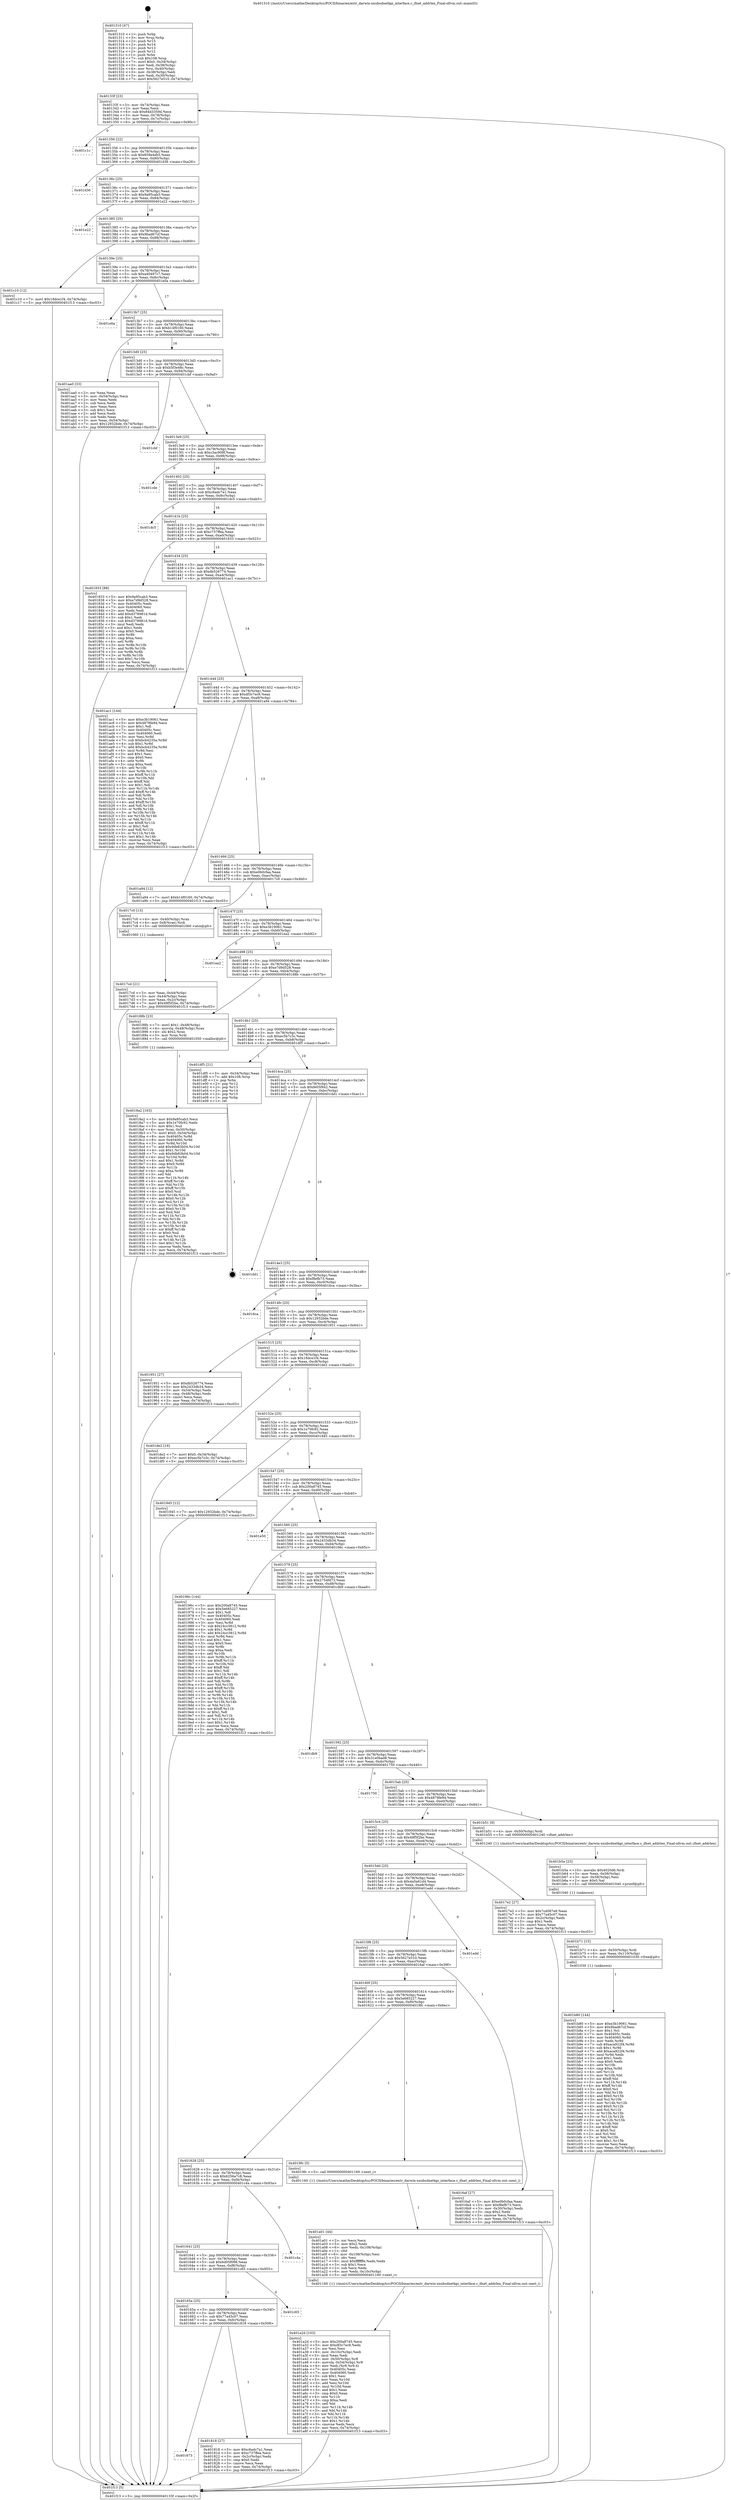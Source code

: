 digraph "0x401310" {
  label = "0x401310 (/mnt/c/Users/mathe/Desktop/tcc/POCII/binaries/extr_darwin-xnubsdnetkpi_interface.c_ifnet_addrlen_Final-ollvm.out::main(0))"
  labelloc = "t"
  node[shape=record]

  Entry [label="",width=0.3,height=0.3,shape=circle,fillcolor=black,style=filled]
  "0x40133f" [label="{
     0x40133f [23]\l
     | [instrs]\l
     &nbsp;&nbsp;0x40133f \<+3\>: mov -0x74(%rbp),%eax\l
     &nbsp;&nbsp;0x401342 \<+2\>: mov %eax,%ecx\l
     &nbsp;&nbsp;0x401344 \<+6\>: sub $0x84d3359d,%ecx\l
     &nbsp;&nbsp;0x40134a \<+3\>: mov %eax,-0x78(%rbp)\l
     &nbsp;&nbsp;0x40134d \<+3\>: mov %ecx,-0x7c(%rbp)\l
     &nbsp;&nbsp;0x401350 \<+6\>: je 0000000000401c1c \<main+0x90c\>\l
  }"]
  "0x401c1c" [label="{
     0x401c1c\l
  }", style=dashed]
  "0x401356" [label="{
     0x401356 [22]\l
     | [instrs]\l
     &nbsp;&nbsp;0x401356 \<+5\>: jmp 000000000040135b \<main+0x4b\>\l
     &nbsp;&nbsp;0x40135b \<+3\>: mov -0x78(%rbp),%eax\l
     &nbsp;&nbsp;0x40135e \<+5\>: sub $0x859e4eb5,%eax\l
     &nbsp;&nbsp;0x401363 \<+3\>: mov %eax,-0x80(%rbp)\l
     &nbsp;&nbsp;0x401366 \<+6\>: je 0000000000401d36 \<main+0xa26\>\l
  }"]
  Exit [label="",width=0.3,height=0.3,shape=circle,fillcolor=black,style=filled,peripheries=2]
  "0x401d36" [label="{
     0x401d36\l
  }", style=dashed]
  "0x40136c" [label="{
     0x40136c [25]\l
     | [instrs]\l
     &nbsp;&nbsp;0x40136c \<+5\>: jmp 0000000000401371 \<main+0x61\>\l
     &nbsp;&nbsp;0x401371 \<+3\>: mov -0x78(%rbp),%eax\l
     &nbsp;&nbsp;0x401374 \<+5\>: sub $0x9a95cab3,%eax\l
     &nbsp;&nbsp;0x401379 \<+6\>: mov %eax,-0x84(%rbp)\l
     &nbsp;&nbsp;0x40137f \<+6\>: je 0000000000401e22 \<main+0xb12\>\l
  }"]
  "0x401b80" [label="{
     0x401b80 [144]\l
     | [instrs]\l
     &nbsp;&nbsp;0x401b80 \<+5\>: mov $0xe3b19061,%eax\l
     &nbsp;&nbsp;0x401b85 \<+5\>: mov $0x9bad67cf,%esi\l
     &nbsp;&nbsp;0x401b8a \<+2\>: mov $0x1,%cl\l
     &nbsp;&nbsp;0x401b8c \<+7\>: mov 0x40405c,%edx\l
     &nbsp;&nbsp;0x401b93 \<+8\>: mov 0x404060,%r8d\l
     &nbsp;&nbsp;0x401b9b \<+3\>: mov %edx,%r9d\l
     &nbsp;&nbsp;0x401b9e \<+7\>: sub $0xaca922f4,%r9d\l
     &nbsp;&nbsp;0x401ba5 \<+4\>: sub $0x1,%r9d\l
     &nbsp;&nbsp;0x401ba9 \<+7\>: add $0xaca922f4,%r9d\l
     &nbsp;&nbsp;0x401bb0 \<+4\>: imul %r9d,%edx\l
     &nbsp;&nbsp;0x401bb4 \<+3\>: and $0x1,%edx\l
     &nbsp;&nbsp;0x401bb7 \<+3\>: cmp $0x0,%edx\l
     &nbsp;&nbsp;0x401bba \<+4\>: sete %r10b\l
     &nbsp;&nbsp;0x401bbe \<+4\>: cmp $0xa,%r8d\l
     &nbsp;&nbsp;0x401bc2 \<+4\>: setl %r11b\l
     &nbsp;&nbsp;0x401bc6 \<+3\>: mov %r10b,%bl\l
     &nbsp;&nbsp;0x401bc9 \<+3\>: xor $0xff,%bl\l
     &nbsp;&nbsp;0x401bcc \<+3\>: mov %r11b,%r14b\l
     &nbsp;&nbsp;0x401bcf \<+4\>: xor $0xff,%r14b\l
     &nbsp;&nbsp;0x401bd3 \<+3\>: xor $0x0,%cl\l
     &nbsp;&nbsp;0x401bd6 \<+3\>: mov %bl,%r15b\l
     &nbsp;&nbsp;0x401bd9 \<+4\>: and $0x0,%r15b\l
     &nbsp;&nbsp;0x401bdd \<+3\>: and %cl,%r10b\l
     &nbsp;&nbsp;0x401be0 \<+3\>: mov %r14b,%r12b\l
     &nbsp;&nbsp;0x401be3 \<+4\>: and $0x0,%r12b\l
     &nbsp;&nbsp;0x401be7 \<+3\>: and %cl,%r11b\l
     &nbsp;&nbsp;0x401bea \<+3\>: or %r10b,%r15b\l
     &nbsp;&nbsp;0x401bed \<+3\>: or %r11b,%r12b\l
     &nbsp;&nbsp;0x401bf0 \<+3\>: xor %r12b,%r15b\l
     &nbsp;&nbsp;0x401bf3 \<+3\>: or %r14b,%bl\l
     &nbsp;&nbsp;0x401bf6 \<+3\>: xor $0xff,%bl\l
     &nbsp;&nbsp;0x401bf9 \<+3\>: or $0x0,%cl\l
     &nbsp;&nbsp;0x401bfc \<+2\>: and %cl,%bl\l
     &nbsp;&nbsp;0x401bfe \<+3\>: or %bl,%r15b\l
     &nbsp;&nbsp;0x401c01 \<+4\>: test $0x1,%r15b\l
     &nbsp;&nbsp;0x401c05 \<+3\>: cmovne %esi,%eax\l
     &nbsp;&nbsp;0x401c08 \<+3\>: mov %eax,-0x74(%rbp)\l
     &nbsp;&nbsp;0x401c0b \<+5\>: jmp 0000000000401f13 \<main+0xc03\>\l
  }"]
  "0x401e22" [label="{
     0x401e22\l
  }", style=dashed]
  "0x401385" [label="{
     0x401385 [25]\l
     | [instrs]\l
     &nbsp;&nbsp;0x401385 \<+5\>: jmp 000000000040138a \<main+0x7a\>\l
     &nbsp;&nbsp;0x40138a \<+3\>: mov -0x78(%rbp),%eax\l
     &nbsp;&nbsp;0x40138d \<+5\>: sub $0x9bad67cf,%eax\l
     &nbsp;&nbsp;0x401392 \<+6\>: mov %eax,-0x88(%rbp)\l
     &nbsp;&nbsp;0x401398 \<+6\>: je 0000000000401c10 \<main+0x900\>\l
  }"]
  "0x401b71" [label="{
     0x401b71 [15]\l
     | [instrs]\l
     &nbsp;&nbsp;0x401b71 \<+4\>: mov -0x50(%rbp),%rdi\l
     &nbsp;&nbsp;0x401b75 \<+6\>: mov %eax,-0x110(%rbp)\l
     &nbsp;&nbsp;0x401b7b \<+5\>: call 0000000000401030 \<free@plt\>\l
     | [calls]\l
     &nbsp;&nbsp;0x401030 \{1\} (unknown)\l
  }"]
  "0x401c10" [label="{
     0x401c10 [12]\l
     | [instrs]\l
     &nbsp;&nbsp;0x401c10 \<+7\>: movl $0x18dce1f4,-0x74(%rbp)\l
     &nbsp;&nbsp;0x401c17 \<+5\>: jmp 0000000000401f13 \<main+0xc03\>\l
  }"]
  "0x40139e" [label="{
     0x40139e [25]\l
     | [instrs]\l
     &nbsp;&nbsp;0x40139e \<+5\>: jmp 00000000004013a3 \<main+0x93\>\l
     &nbsp;&nbsp;0x4013a3 \<+3\>: mov -0x78(%rbp),%eax\l
     &nbsp;&nbsp;0x4013a6 \<+5\>: sub $0xa40497c7,%eax\l
     &nbsp;&nbsp;0x4013ab \<+6\>: mov %eax,-0x8c(%rbp)\l
     &nbsp;&nbsp;0x4013b1 \<+6\>: je 0000000000401e0a \<main+0xafa\>\l
  }"]
  "0x401b5a" [label="{
     0x401b5a [23]\l
     | [instrs]\l
     &nbsp;&nbsp;0x401b5a \<+10\>: movabs $0x4020d6,%rdi\l
     &nbsp;&nbsp;0x401b64 \<+3\>: mov %eax,-0x58(%rbp)\l
     &nbsp;&nbsp;0x401b67 \<+3\>: mov -0x58(%rbp),%esi\l
     &nbsp;&nbsp;0x401b6a \<+2\>: mov $0x0,%al\l
     &nbsp;&nbsp;0x401b6c \<+5\>: call 0000000000401040 \<printf@plt\>\l
     | [calls]\l
     &nbsp;&nbsp;0x401040 \{1\} (unknown)\l
  }"]
  "0x401e0a" [label="{
     0x401e0a\l
  }", style=dashed]
  "0x4013b7" [label="{
     0x4013b7 [25]\l
     | [instrs]\l
     &nbsp;&nbsp;0x4013b7 \<+5\>: jmp 00000000004013bc \<main+0xac\>\l
     &nbsp;&nbsp;0x4013bc \<+3\>: mov -0x78(%rbp),%eax\l
     &nbsp;&nbsp;0x4013bf \<+5\>: sub $0xb14f0160,%eax\l
     &nbsp;&nbsp;0x4013c4 \<+6\>: mov %eax,-0x90(%rbp)\l
     &nbsp;&nbsp;0x4013ca \<+6\>: je 0000000000401aa0 \<main+0x790\>\l
  }"]
  "0x401a2d" [label="{
     0x401a2d [103]\l
     | [instrs]\l
     &nbsp;&nbsp;0x401a2d \<+5\>: mov $0x200a8745,%ecx\l
     &nbsp;&nbsp;0x401a32 \<+5\>: mov $0xdf3c7ec9,%edx\l
     &nbsp;&nbsp;0x401a37 \<+2\>: xor %esi,%esi\l
     &nbsp;&nbsp;0x401a39 \<+6\>: mov -0x10c(%rbp),%edi\l
     &nbsp;&nbsp;0x401a3f \<+3\>: imul %eax,%edi\l
     &nbsp;&nbsp;0x401a42 \<+4\>: mov -0x50(%rbp),%r8\l
     &nbsp;&nbsp;0x401a46 \<+4\>: movslq -0x54(%rbp),%r9\l
     &nbsp;&nbsp;0x401a4a \<+4\>: mov %edi,(%r8,%r9,4)\l
     &nbsp;&nbsp;0x401a4e \<+7\>: mov 0x40405c,%eax\l
     &nbsp;&nbsp;0x401a55 \<+7\>: mov 0x404060,%edi\l
     &nbsp;&nbsp;0x401a5c \<+3\>: sub $0x1,%esi\l
     &nbsp;&nbsp;0x401a5f \<+3\>: mov %eax,%r10d\l
     &nbsp;&nbsp;0x401a62 \<+3\>: add %esi,%r10d\l
     &nbsp;&nbsp;0x401a65 \<+4\>: imul %r10d,%eax\l
     &nbsp;&nbsp;0x401a69 \<+3\>: and $0x1,%eax\l
     &nbsp;&nbsp;0x401a6c \<+3\>: cmp $0x0,%eax\l
     &nbsp;&nbsp;0x401a6f \<+4\>: sete %r11b\l
     &nbsp;&nbsp;0x401a73 \<+3\>: cmp $0xa,%edi\l
     &nbsp;&nbsp;0x401a76 \<+3\>: setl %bl\l
     &nbsp;&nbsp;0x401a79 \<+3\>: mov %r11b,%r14b\l
     &nbsp;&nbsp;0x401a7c \<+3\>: and %bl,%r14b\l
     &nbsp;&nbsp;0x401a7f \<+3\>: xor %bl,%r11b\l
     &nbsp;&nbsp;0x401a82 \<+3\>: or %r11b,%r14b\l
     &nbsp;&nbsp;0x401a85 \<+4\>: test $0x1,%r14b\l
     &nbsp;&nbsp;0x401a89 \<+3\>: cmovne %edx,%ecx\l
     &nbsp;&nbsp;0x401a8c \<+3\>: mov %ecx,-0x74(%rbp)\l
     &nbsp;&nbsp;0x401a8f \<+5\>: jmp 0000000000401f13 \<main+0xc03\>\l
  }"]
  "0x401aa0" [label="{
     0x401aa0 [33]\l
     | [instrs]\l
     &nbsp;&nbsp;0x401aa0 \<+2\>: xor %eax,%eax\l
     &nbsp;&nbsp;0x401aa2 \<+3\>: mov -0x54(%rbp),%ecx\l
     &nbsp;&nbsp;0x401aa5 \<+2\>: mov %eax,%edx\l
     &nbsp;&nbsp;0x401aa7 \<+2\>: sub %ecx,%edx\l
     &nbsp;&nbsp;0x401aa9 \<+2\>: mov %eax,%ecx\l
     &nbsp;&nbsp;0x401aab \<+3\>: sub $0x1,%ecx\l
     &nbsp;&nbsp;0x401aae \<+2\>: add %ecx,%edx\l
     &nbsp;&nbsp;0x401ab0 \<+2\>: sub %edx,%eax\l
     &nbsp;&nbsp;0x401ab2 \<+3\>: mov %eax,-0x54(%rbp)\l
     &nbsp;&nbsp;0x401ab5 \<+7\>: movl $0x12932bde,-0x74(%rbp)\l
     &nbsp;&nbsp;0x401abc \<+5\>: jmp 0000000000401f13 \<main+0xc03\>\l
  }"]
  "0x4013d0" [label="{
     0x4013d0 [25]\l
     | [instrs]\l
     &nbsp;&nbsp;0x4013d0 \<+5\>: jmp 00000000004013d5 \<main+0xc5\>\l
     &nbsp;&nbsp;0x4013d5 \<+3\>: mov -0x78(%rbp),%eax\l
     &nbsp;&nbsp;0x4013d8 \<+5\>: sub $0xb5f3e48c,%eax\l
     &nbsp;&nbsp;0x4013dd \<+6\>: mov %eax,-0x94(%rbp)\l
     &nbsp;&nbsp;0x4013e3 \<+6\>: je 0000000000401cbf \<main+0x9af\>\l
  }"]
  "0x401a01" [label="{
     0x401a01 [44]\l
     | [instrs]\l
     &nbsp;&nbsp;0x401a01 \<+2\>: xor %ecx,%ecx\l
     &nbsp;&nbsp;0x401a03 \<+5\>: mov $0x2,%edx\l
     &nbsp;&nbsp;0x401a08 \<+6\>: mov %edx,-0x108(%rbp)\l
     &nbsp;&nbsp;0x401a0e \<+1\>: cltd\l
     &nbsp;&nbsp;0x401a0f \<+6\>: mov -0x108(%rbp),%esi\l
     &nbsp;&nbsp;0x401a15 \<+2\>: idiv %esi\l
     &nbsp;&nbsp;0x401a17 \<+6\>: imul $0xfffffffe,%edx,%edx\l
     &nbsp;&nbsp;0x401a1d \<+3\>: sub $0x1,%ecx\l
     &nbsp;&nbsp;0x401a20 \<+2\>: sub %ecx,%edx\l
     &nbsp;&nbsp;0x401a22 \<+6\>: mov %edx,-0x10c(%rbp)\l
     &nbsp;&nbsp;0x401a28 \<+5\>: call 0000000000401160 \<next_i\>\l
     | [calls]\l
     &nbsp;&nbsp;0x401160 \{1\} (/mnt/c/Users/mathe/Desktop/tcc/POCII/binaries/extr_darwin-xnubsdnetkpi_interface.c_ifnet_addrlen_Final-ollvm.out::next_i)\l
  }"]
  "0x401cbf" [label="{
     0x401cbf\l
  }", style=dashed]
  "0x4013e9" [label="{
     0x4013e9 [25]\l
     | [instrs]\l
     &nbsp;&nbsp;0x4013e9 \<+5\>: jmp 00000000004013ee \<main+0xde\>\l
     &nbsp;&nbsp;0x4013ee \<+3\>: mov -0x78(%rbp),%eax\l
     &nbsp;&nbsp;0x4013f1 \<+5\>: sub $0xc3ac908f,%eax\l
     &nbsp;&nbsp;0x4013f6 \<+6\>: mov %eax,-0x98(%rbp)\l
     &nbsp;&nbsp;0x4013fc \<+6\>: je 0000000000401cde \<main+0x9ce\>\l
  }"]
  "0x4018a2" [label="{
     0x4018a2 [163]\l
     | [instrs]\l
     &nbsp;&nbsp;0x4018a2 \<+5\>: mov $0x9a95cab3,%ecx\l
     &nbsp;&nbsp;0x4018a7 \<+5\>: mov $0x1e70fc92,%edx\l
     &nbsp;&nbsp;0x4018ac \<+3\>: mov $0x1,%sil\l
     &nbsp;&nbsp;0x4018af \<+4\>: mov %rax,-0x50(%rbp)\l
     &nbsp;&nbsp;0x4018b3 \<+7\>: movl $0x0,-0x54(%rbp)\l
     &nbsp;&nbsp;0x4018ba \<+8\>: mov 0x40405c,%r8d\l
     &nbsp;&nbsp;0x4018c2 \<+8\>: mov 0x404060,%r9d\l
     &nbsp;&nbsp;0x4018ca \<+3\>: mov %r8d,%r10d\l
     &nbsp;&nbsp;0x4018cd \<+7\>: add $0x9db83b04,%r10d\l
     &nbsp;&nbsp;0x4018d4 \<+4\>: sub $0x1,%r10d\l
     &nbsp;&nbsp;0x4018d8 \<+7\>: sub $0x9db83b04,%r10d\l
     &nbsp;&nbsp;0x4018df \<+4\>: imul %r10d,%r8d\l
     &nbsp;&nbsp;0x4018e3 \<+4\>: and $0x1,%r8d\l
     &nbsp;&nbsp;0x4018e7 \<+4\>: cmp $0x0,%r8d\l
     &nbsp;&nbsp;0x4018eb \<+4\>: sete %r11b\l
     &nbsp;&nbsp;0x4018ef \<+4\>: cmp $0xa,%r9d\l
     &nbsp;&nbsp;0x4018f3 \<+3\>: setl %bl\l
     &nbsp;&nbsp;0x4018f6 \<+3\>: mov %r11b,%r14b\l
     &nbsp;&nbsp;0x4018f9 \<+4\>: xor $0xff,%r14b\l
     &nbsp;&nbsp;0x4018fd \<+3\>: mov %bl,%r15b\l
     &nbsp;&nbsp;0x401900 \<+4\>: xor $0xff,%r15b\l
     &nbsp;&nbsp;0x401904 \<+4\>: xor $0x0,%sil\l
     &nbsp;&nbsp;0x401908 \<+3\>: mov %r14b,%r12b\l
     &nbsp;&nbsp;0x40190b \<+4\>: and $0x0,%r12b\l
     &nbsp;&nbsp;0x40190f \<+3\>: and %sil,%r11b\l
     &nbsp;&nbsp;0x401912 \<+3\>: mov %r15b,%r13b\l
     &nbsp;&nbsp;0x401915 \<+4\>: and $0x0,%r13b\l
     &nbsp;&nbsp;0x401919 \<+3\>: and %sil,%bl\l
     &nbsp;&nbsp;0x40191c \<+3\>: or %r11b,%r12b\l
     &nbsp;&nbsp;0x40191f \<+3\>: or %bl,%r13b\l
     &nbsp;&nbsp;0x401922 \<+3\>: xor %r13b,%r12b\l
     &nbsp;&nbsp;0x401925 \<+3\>: or %r15b,%r14b\l
     &nbsp;&nbsp;0x401928 \<+4\>: xor $0xff,%r14b\l
     &nbsp;&nbsp;0x40192c \<+4\>: or $0x0,%sil\l
     &nbsp;&nbsp;0x401930 \<+3\>: and %sil,%r14b\l
     &nbsp;&nbsp;0x401933 \<+3\>: or %r14b,%r12b\l
     &nbsp;&nbsp;0x401936 \<+4\>: test $0x1,%r12b\l
     &nbsp;&nbsp;0x40193a \<+3\>: cmovne %edx,%ecx\l
     &nbsp;&nbsp;0x40193d \<+3\>: mov %ecx,-0x74(%rbp)\l
     &nbsp;&nbsp;0x401940 \<+5\>: jmp 0000000000401f13 \<main+0xc03\>\l
  }"]
  "0x401cde" [label="{
     0x401cde\l
  }", style=dashed]
  "0x401402" [label="{
     0x401402 [25]\l
     | [instrs]\l
     &nbsp;&nbsp;0x401402 \<+5\>: jmp 0000000000401407 \<main+0xf7\>\l
     &nbsp;&nbsp;0x401407 \<+3\>: mov -0x78(%rbp),%eax\l
     &nbsp;&nbsp;0x40140a \<+5\>: sub $0xc6adc7a1,%eax\l
     &nbsp;&nbsp;0x40140f \<+6\>: mov %eax,-0x9c(%rbp)\l
     &nbsp;&nbsp;0x401415 \<+6\>: je 0000000000401dc5 \<main+0xab5\>\l
  }"]
  "0x401673" [label="{
     0x401673\l
  }", style=dashed]
  "0x401dc5" [label="{
     0x401dc5\l
  }", style=dashed]
  "0x40141b" [label="{
     0x40141b [25]\l
     | [instrs]\l
     &nbsp;&nbsp;0x40141b \<+5\>: jmp 0000000000401420 \<main+0x110\>\l
     &nbsp;&nbsp;0x401420 \<+3\>: mov -0x78(%rbp),%eax\l
     &nbsp;&nbsp;0x401423 \<+5\>: sub $0xc737ffea,%eax\l
     &nbsp;&nbsp;0x401428 \<+6\>: mov %eax,-0xa0(%rbp)\l
     &nbsp;&nbsp;0x40142e \<+6\>: je 0000000000401833 \<main+0x523\>\l
  }"]
  "0x401818" [label="{
     0x401818 [27]\l
     | [instrs]\l
     &nbsp;&nbsp;0x401818 \<+5\>: mov $0xc6adc7a1,%eax\l
     &nbsp;&nbsp;0x40181d \<+5\>: mov $0xc737ffea,%ecx\l
     &nbsp;&nbsp;0x401822 \<+3\>: mov -0x2c(%rbp),%edx\l
     &nbsp;&nbsp;0x401825 \<+3\>: cmp $0x0,%edx\l
     &nbsp;&nbsp;0x401828 \<+3\>: cmove %ecx,%eax\l
     &nbsp;&nbsp;0x40182b \<+3\>: mov %eax,-0x74(%rbp)\l
     &nbsp;&nbsp;0x40182e \<+5\>: jmp 0000000000401f13 \<main+0xc03\>\l
  }"]
  "0x401833" [label="{
     0x401833 [88]\l
     | [instrs]\l
     &nbsp;&nbsp;0x401833 \<+5\>: mov $0x9a95cab3,%eax\l
     &nbsp;&nbsp;0x401838 \<+5\>: mov $0xe7d9d528,%ecx\l
     &nbsp;&nbsp;0x40183d \<+7\>: mov 0x40405c,%edx\l
     &nbsp;&nbsp;0x401844 \<+7\>: mov 0x404060,%esi\l
     &nbsp;&nbsp;0x40184b \<+2\>: mov %edx,%edi\l
     &nbsp;&nbsp;0x40184d \<+6\>: add $0xd378981d,%edi\l
     &nbsp;&nbsp;0x401853 \<+3\>: sub $0x1,%edi\l
     &nbsp;&nbsp;0x401856 \<+6\>: sub $0xd378981d,%edi\l
     &nbsp;&nbsp;0x40185c \<+3\>: imul %edi,%edx\l
     &nbsp;&nbsp;0x40185f \<+3\>: and $0x1,%edx\l
     &nbsp;&nbsp;0x401862 \<+3\>: cmp $0x0,%edx\l
     &nbsp;&nbsp;0x401865 \<+4\>: sete %r8b\l
     &nbsp;&nbsp;0x401869 \<+3\>: cmp $0xa,%esi\l
     &nbsp;&nbsp;0x40186c \<+4\>: setl %r9b\l
     &nbsp;&nbsp;0x401870 \<+3\>: mov %r8b,%r10b\l
     &nbsp;&nbsp;0x401873 \<+3\>: and %r9b,%r10b\l
     &nbsp;&nbsp;0x401876 \<+3\>: xor %r9b,%r8b\l
     &nbsp;&nbsp;0x401879 \<+3\>: or %r8b,%r10b\l
     &nbsp;&nbsp;0x40187c \<+4\>: test $0x1,%r10b\l
     &nbsp;&nbsp;0x401880 \<+3\>: cmovne %ecx,%eax\l
     &nbsp;&nbsp;0x401883 \<+3\>: mov %eax,-0x74(%rbp)\l
     &nbsp;&nbsp;0x401886 \<+5\>: jmp 0000000000401f13 \<main+0xc03\>\l
  }"]
  "0x401434" [label="{
     0x401434 [25]\l
     | [instrs]\l
     &nbsp;&nbsp;0x401434 \<+5\>: jmp 0000000000401439 \<main+0x129\>\l
     &nbsp;&nbsp;0x401439 \<+3\>: mov -0x78(%rbp),%eax\l
     &nbsp;&nbsp;0x40143c \<+5\>: sub $0xdb526774,%eax\l
     &nbsp;&nbsp;0x401441 \<+6\>: mov %eax,-0xa4(%rbp)\l
     &nbsp;&nbsp;0x401447 \<+6\>: je 0000000000401ac1 \<main+0x7b1\>\l
  }"]
  "0x40165a" [label="{
     0x40165a [25]\l
     | [instrs]\l
     &nbsp;&nbsp;0x40165a \<+5\>: jmp 000000000040165f \<main+0x34f\>\l
     &nbsp;&nbsp;0x40165f \<+3\>: mov -0x78(%rbp),%eax\l
     &nbsp;&nbsp;0x401662 \<+5\>: sub $0x77a45c07,%eax\l
     &nbsp;&nbsp;0x401667 \<+6\>: mov %eax,-0xfc(%rbp)\l
     &nbsp;&nbsp;0x40166d \<+6\>: je 0000000000401818 \<main+0x508\>\l
  }"]
  "0x401ac1" [label="{
     0x401ac1 [144]\l
     | [instrs]\l
     &nbsp;&nbsp;0x401ac1 \<+5\>: mov $0xe3b19061,%eax\l
     &nbsp;&nbsp;0x401ac6 \<+5\>: mov $0x4878fe94,%ecx\l
     &nbsp;&nbsp;0x401acb \<+2\>: mov $0x1,%dl\l
     &nbsp;&nbsp;0x401acd \<+7\>: mov 0x40405c,%esi\l
     &nbsp;&nbsp;0x401ad4 \<+7\>: mov 0x404060,%edi\l
     &nbsp;&nbsp;0x401adb \<+3\>: mov %esi,%r8d\l
     &nbsp;&nbsp;0x401ade \<+7\>: sub $0xbcb4235a,%r8d\l
     &nbsp;&nbsp;0x401ae5 \<+4\>: sub $0x1,%r8d\l
     &nbsp;&nbsp;0x401ae9 \<+7\>: add $0xbcb4235a,%r8d\l
     &nbsp;&nbsp;0x401af0 \<+4\>: imul %r8d,%esi\l
     &nbsp;&nbsp;0x401af4 \<+3\>: and $0x1,%esi\l
     &nbsp;&nbsp;0x401af7 \<+3\>: cmp $0x0,%esi\l
     &nbsp;&nbsp;0x401afa \<+4\>: sete %r9b\l
     &nbsp;&nbsp;0x401afe \<+3\>: cmp $0xa,%edi\l
     &nbsp;&nbsp;0x401b01 \<+4\>: setl %r10b\l
     &nbsp;&nbsp;0x401b05 \<+3\>: mov %r9b,%r11b\l
     &nbsp;&nbsp;0x401b08 \<+4\>: xor $0xff,%r11b\l
     &nbsp;&nbsp;0x401b0c \<+3\>: mov %r10b,%bl\l
     &nbsp;&nbsp;0x401b0f \<+3\>: xor $0xff,%bl\l
     &nbsp;&nbsp;0x401b12 \<+3\>: xor $0x1,%dl\l
     &nbsp;&nbsp;0x401b15 \<+3\>: mov %r11b,%r14b\l
     &nbsp;&nbsp;0x401b18 \<+4\>: and $0xff,%r14b\l
     &nbsp;&nbsp;0x401b1c \<+3\>: and %dl,%r9b\l
     &nbsp;&nbsp;0x401b1f \<+3\>: mov %bl,%r15b\l
     &nbsp;&nbsp;0x401b22 \<+4\>: and $0xff,%r15b\l
     &nbsp;&nbsp;0x401b26 \<+3\>: and %dl,%r10b\l
     &nbsp;&nbsp;0x401b29 \<+3\>: or %r9b,%r14b\l
     &nbsp;&nbsp;0x401b2c \<+3\>: or %r10b,%r15b\l
     &nbsp;&nbsp;0x401b2f \<+3\>: xor %r15b,%r14b\l
     &nbsp;&nbsp;0x401b32 \<+3\>: or %bl,%r11b\l
     &nbsp;&nbsp;0x401b35 \<+4\>: xor $0xff,%r11b\l
     &nbsp;&nbsp;0x401b39 \<+3\>: or $0x1,%dl\l
     &nbsp;&nbsp;0x401b3c \<+3\>: and %dl,%r11b\l
     &nbsp;&nbsp;0x401b3f \<+3\>: or %r11b,%r14b\l
     &nbsp;&nbsp;0x401b42 \<+4\>: test $0x1,%r14b\l
     &nbsp;&nbsp;0x401b46 \<+3\>: cmovne %ecx,%eax\l
     &nbsp;&nbsp;0x401b49 \<+3\>: mov %eax,-0x74(%rbp)\l
     &nbsp;&nbsp;0x401b4c \<+5\>: jmp 0000000000401f13 \<main+0xc03\>\l
  }"]
  "0x40144d" [label="{
     0x40144d [25]\l
     | [instrs]\l
     &nbsp;&nbsp;0x40144d \<+5\>: jmp 0000000000401452 \<main+0x142\>\l
     &nbsp;&nbsp;0x401452 \<+3\>: mov -0x78(%rbp),%eax\l
     &nbsp;&nbsp;0x401455 \<+5\>: sub $0xdf3c7ec9,%eax\l
     &nbsp;&nbsp;0x40145a \<+6\>: mov %eax,-0xa8(%rbp)\l
     &nbsp;&nbsp;0x401460 \<+6\>: je 0000000000401a94 \<main+0x784\>\l
  }"]
  "0x401c65" [label="{
     0x401c65\l
  }", style=dashed]
  "0x401a94" [label="{
     0x401a94 [12]\l
     | [instrs]\l
     &nbsp;&nbsp;0x401a94 \<+7\>: movl $0xb14f0160,-0x74(%rbp)\l
     &nbsp;&nbsp;0x401a9b \<+5\>: jmp 0000000000401f13 \<main+0xc03\>\l
  }"]
  "0x401466" [label="{
     0x401466 [25]\l
     | [instrs]\l
     &nbsp;&nbsp;0x401466 \<+5\>: jmp 000000000040146b \<main+0x15b\>\l
     &nbsp;&nbsp;0x40146b \<+3\>: mov -0x78(%rbp),%eax\l
     &nbsp;&nbsp;0x40146e \<+5\>: sub $0xe0b0cfaa,%eax\l
     &nbsp;&nbsp;0x401473 \<+6\>: mov %eax,-0xac(%rbp)\l
     &nbsp;&nbsp;0x401479 \<+6\>: je 00000000004017c0 \<main+0x4b0\>\l
  }"]
  "0x401641" [label="{
     0x401641 [25]\l
     | [instrs]\l
     &nbsp;&nbsp;0x401641 \<+5\>: jmp 0000000000401646 \<main+0x336\>\l
     &nbsp;&nbsp;0x401646 \<+3\>: mov -0x78(%rbp),%eax\l
     &nbsp;&nbsp;0x401649 \<+5\>: sub $0x6d05f098,%eax\l
     &nbsp;&nbsp;0x40164e \<+6\>: mov %eax,-0xf8(%rbp)\l
     &nbsp;&nbsp;0x401654 \<+6\>: je 0000000000401c65 \<main+0x955\>\l
  }"]
  "0x4017c0" [label="{
     0x4017c0 [13]\l
     | [instrs]\l
     &nbsp;&nbsp;0x4017c0 \<+4\>: mov -0x40(%rbp),%rax\l
     &nbsp;&nbsp;0x4017c4 \<+4\>: mov 0x8(%rax),%rdi\l
     &nbsp;&nbsp;0x4017c8 \<+5\>: call 0000000000401060 \<atoi@plt\>\l
     | [calls]\l
     &nbsp;&nbsp;0x401060 \{1\} (unknown)\l
  }"]
  "0x40147f" [label="{
     0x40147f [25]\l
     | [instrs]\l
     &nbsp;&nbsp;0x40147f \<+5\>: jmp 0000000000401484 \<main+0x174\>\l
     &nbsp;&nbsp;0x401484 \<+3\>: mov -0x78(%rbp),%eax\l
     &nbsp;&nbsp;0x401487 \<+5\>: sub $0xe3b19061,%eax\l
     &nbsp;&nbsp;0x40148c \<+6\>: mov %eax,-0xb0(%rbp)\l
     &nbsp;&nbsp;0x401492 \<+6\>: je 0000000000401ea2 \<main+0xb92\>\l
  }"]
  "0x401c4a" [label="{
     0x401c4a\l
  }", style=dashed]
  "0x401ea2" [label="{
     0x401ea2\l
  }", style=dashed]
  "0x401498" [label="{
     0x401498 [25]\l
     | [instrs]\l
     &nbsp;&nbsp;0x401498 \<+5\>: jmp 000000000040149d \<main+0x18d\>\l
     &nbsp;&nbsp;0x40149d \<+3\>: mov -0x78(%rbp),%eax\l
     &nbsp;&nbsp;0x4014a0 \<+5\>: sub $0xe7d9d528,%eax\l
     &nbsp;&nbsp;0x4014a5 \<+6\>: mov %eax,-0xb4(%rbp)\l
     &nbsp;&nbsp;0x4014ab \<+6\>: je 000000000040188b \<main+0x57b\>\l
  }"]
  "0x401628" [label="{
     0x401628 [25]\l
     | [instrs]\l
     &nbsp;&nbsp;0x401628 \<+5\>: jmp 000000000040162d \<main+0x31d\>\l
     &nbsp;&nbsp;0x40162d \<+3\>: mov -0x78(%rbp),%eax\l
     &nbsp;&nbsp;0x401630 \<+5\>: sub $0x6256a7c8,%eax\l
     &nbsp;&nbsp;0x401635 \<+6\>: mov %eax,-0xf4(%rbp)\l
     &nbsp;&nbsp;0x40163b \<+6\>: je 0000000000401c4a \<main+0x93a\>\l
  }"]
  "0x40188b" [label="{
     0x40188b [23]\l
     | [instrs]\l
     &nbsp;&nbsp;0x40188b \<+7\>: movl $0x1,-0x48(%rbp)\l
     &nbsp;&nbsp;0x401892 \<+4\>: movslq -0x48(%rbp),%rax\l
     &nbsp;&nbsp;0x401896 \<+4\>: shl $0x2,%rax\l
     &nbsp;&nbsp;0x40189a \<+3\>: mov %rax,%rdi\l
     &nbsp;&nbsp;0x40189d \<+5\>: call 0000000000401050 \<malloc@plt\>\l
     | [calls]\l
     &nbsp;&nbsp;0x401050 \{1\} (unknown)\l
  }"]
  "0x4014b1" [label="{
     0x4014b1 [25]\l
     | [instrs]\l
     &nbsp;&nbsp;0x4014b1 \<+5\>: jmp 00000000004014b6 \<main+0x1a6\>\l
     &nbsp;&nbsp;0x4014b6 \<+3\>: mov -0x78(%rbp),%eax\l
     &nbsp;&nbsp;0x4014b9 \<+5\>: sub $0xec5b7c3c,%eax\l
     &nbsp;&nbsp;0x4014be \<+6\>: mov %eax,-0xb8(%rbp)\l
     &nbsp;&nbsp;0x4014c4 \<+6\>: je 0000000000401df5 \<main+0xae5\>\l
  }"]
  "0x4019fc" [label="{
     0x4019fc [5]\l
     | [instrs]\l
     &nbsp;&nbsp;0x4019fc \<+5\>: call 0000000000401160 \<next_i\>\l
     | [calls]\l
     &nbsp;&nbsp;0x401160 \{1\} (/mnt/c/Users/mathe/Desktop/tcc/POCII/binaries/extr_darwin-xnubsdnetkpi_interface.c_ifnet_addrlen_Final-ollvm.out::next_i)\l
  }"]
  "0x401df5" [label="{
     0x401df5 [21]\l
     | [instrs]\l
     &nbsp;&nbsp;0x401df5 \<+3\>: mov -0x34(%rbp),%eax\l
     &nbsp;&nbsp;0x401df8 \<+7\>: add $0x108,%rsp\l
     &nbsp;&nbsp;0x401dff \<+1\>: pop %rbx\l
     &nbsp;&nbsp;0x401e00 \<+2\>: pop %r12\l
     &nbsp;&nbsp;0x401e02 \<+2\>: pop %r13\l
     &nbsp;&nbsp;0x401e04 \<+2\>: pop %r14\l
     &nbsp;&nbsp;0x401e06 \<+2\>: pop %r15\l
     &nbsp;&nbsp;0x401e08 \<+1\>: pop %rbp\l
     &nbsp;&nbsp;0x401e09 \<+1\>: ret\l
  }"]
  "0x4014ca" [label="{
     0x4014ca [25]\l
     | [instrs]\l
     &nbsp;&nbsp;0x4014ca \<+5\>: jmp 00000000004014cf \<main+0x1bf\>\l
     &nbsp;&nbsp;0x4014cf \<+3\>: mov -0x78(%rbp),%eax\l
     &nbsp;&nbsp;0x4014d2 \<+5\>: sub $0xfe05f942,%eax\l
     &nbsp;&nbsp;0x4014d7 \<+6\>: mov %eax,-0xbc(%rbp)\l
     &nbsp;&nbsp;0x4014dd \<+6\>: je 0000000000401dd1 \<main+0xac1\>\l
  }"]
  "0x4017cd" [label="{
     0x4017cd [21]\l
     | [instrs]\l
     &nbsp;&nbsp;0x4017cd \<+3\>: mov %eax,-0x44(%rbp)\l
     &nbsp;&nbsp;0x4017d0 \<+3\>: mov -0x44(%rbp),%eax\l
     &nbsp;&nbsp;0x4017d3 \<+3\>: mov %eax,-0x2c(%rbp)\l
     &nbsp;&nbsp;0x4017d6 \<+7\>: movl $0x49f5f2be,-0x74(%rbp)\l
     &nbsp;&nbsp;0x4017dd \<+5\>: jmp 0000000000401f13 \<main+0xc03\>\l
  }"]
  "0x401dd1" [label="{
     0x401dd1\l
  }", style=dashed]
  "0x4014e3" [label="{
     0x4014e3 [25]\l
     | [instrs]\l
     &nbsp;&nbsp;0x4014e3 \<+5\>: jmp 00000000004014e8 \<main+0x1d8\>\l
     &nbsp;&nbsp;0x4014e8 \<+3\>: mov -0x78(%rbp),%eax\l
     &nbsp;&nbsp;0x4014eb \<+5\>: sub $0xf8efb73,%eax\l
     &nbsp;&nbsp;0x4014f0 \<+6\>: mov %eax,-0xc0(%rbp)\l
     &nbsp;&nbsp;0x4014f6 \<+6\>: je 00000000004016ca \<main+0x3ba\>\l
  }"]
  "0x401310" [label="{
     0x401310 [47]\l
     | [instrs]\l
     &nbsp;&nbsp;0x401310 \<+1\>: push %rbp\l
     &nbsp;&nbsp;0x401311 \<+3\>: mov %rsp,%rbp\l
     &nbsp;&nbsp;0x401314 \<+2\>: push %r15\l
     &nbsp;&nbsp;0x401316 \<+2\>: push %r14\l
     &nbsp;&nbsp;0x401318 \<+2\>: push %r13\l
     &nbsp;&nbsp;0x40131a \<+2\>: push %r12\l
     &nbsp;&nbsp;0x40131c \<+1\>: push %rbx\l
     &nbsp;&nbsp;0x40131d \<+7\>: sub $0x108,%rsp\l
     &nbsp;&nbsp;0x401324 \<+7\>: movl $0x0,-0x34(%rbp)\l
     &nbsp;&nbsp;0x40132b \<+3\>: mov %edi,-0x38(%rbp)\l
     &nbsp;&nbsp;0x40132e \<+4\>: mov %rsi,-0x40(%rbp)\l
     &nbsp;&nbsp;0x401332 \<+3\>: mov -0x38(%rbp),%edi\l
     &nbsp;&nbsp;0x401335 \<+3\>: mov %edi,-0x30(%rbp)\l
     &nbsp;&nbsp;0x401338 \<+7\>: movl $0x5627e510,-0x74(%rbp)\l
  }"]
  "0x4016ca" [label="{
     0x4016ca\l
  }", style=dashed]
  "0x4014fc" [label="{
     0x4014fc [25]\l
     | [instrs]\l
     &nbsp;&nbsp;0x4014fc \<+5\>: jmp 0000000000401501 \<main+0x1f1\>\l
     &nbsp;&nbsp;0x401501 \<+3\>: mov -0x78(%rbp),%eax\l
     &nbsp;&nbsp;0x401504 \<+5\>: sub $0x12932bde,%eax\l
     &nbsp;&nbsp;0x401509 \<+6\>: mov %eax,-0xc4(%rbp)\l
     &nbsp;&nbsp;0x40150f \<+6\>: je 0000000000401951 \<main+0x641\>\l
  }"]
  "0x401f13" [label="{
     0x401f13 [5]\l
     | [instrs]\l
     &nbsp;&nbsp;0x401f13 \<+5\>: jmp 000000000040133f \<main+0x2f\>\l
  }"]
  "0x401951" [label="{
     0x401951 [27]\l
     | [instrs]\l
     &nbsp;&nbsp;0x401951 \<+5\>: mov $0xdb526774,%eax\l
     &nbsp;&nbsp;0x401956 \<+5\>: mov $0x2433db34,%ecx\l
     &nbsp;&nbsp;0x40195b \<+3\>: mov -0x54(%rbp),%edx\l
     &nbsp;&nbsp;0x40195e \<+3\>: cmp -0x48(%rbp),%edx\l
     &nbsp;&nbsp;0x401961 \<+3\>: cmovl %ecx,%eax\l
     &nbsp;&nbsp;0x401964 \<+3\>: mov %eax,-0x74(%rbp)\l
     &nbsp;&nbsp;0x401967 \<+5\>: jmp 0000000000401f13 \<main+0xc03\>\l
  }"]
  "0x401515" [label="{
     0x401515 [25]\l
     | [instrs]\l
     &nbsp;&nbsp;0x401515 \<+5\>: jmp 000000000040151a \<main+0x20a\>\l
     &nbsp;&nbsp;0x40151a \<+3\>: mov -0x78(%rbp),%eax\l
     &nbsp;&nbsp;0x40151d \<+5\>: sub $0x18dce1f4,%eax\l
     &nbsp;&nbsp;0x401522 \<+6\>: mov %eax,-0xc8(%rbp)\l
     &nbsp;&nbsp;0x401528 \<+6\>: je 0000000000401de2 \<main+0xad2\>\l
  }"]
  "0x40160f" [label="{
     0x40160f [25]\l
     | [instrs]\l
     &nbsp;&nbsp;0x40160f \<+5\>: jmp 0000000000401614 \<main+0x304\>\l
     &nbsp;&nbsp;0x401614 \<+3\>: mov -0x78(%rbp),%eax\l
     &nbsp;&nbsp;0x401617 \<+5\>: sub $0x5e685227,%eax\l
     &nbsp;&nbsp;0x40161c \<+6\>: mov %eax,-0xf0(%rbp)\l
     &nbsp;&nbsp;0x401622 \<+6\>: je 00000000004019fc \<main+0x6ec\>\l
  }"]
  "0x401de2" [label="{
     0x401de2 [19]\l
     | [instrs]\l
     &nbsp;&nbsp;0x401de2 \<+7\>: movl $0x0,-0x34(%rbp)\l
     &nbsp;&nbsp;0x401de9 \<+7\>: movl $0xec5b7c3c,-0x74(%rbp)\l
     &nbsp;&nbsp;0x401df0 \<+5\>: jmp 0000000000401f13 \<main+0xc03\>\l
  }"]
  "0x40152e" [label="{
     0x40152e [25]\l
     | [instrs]\l
     &nbsp;&nbsp;0x40152e \<+5\>: jmp 0000000000401533 \<main+0x223\>\l
     &nbsp;&nbsp;0x401533 \<+3\>: mov -0x78(%rbp),%eax\l
     &nbsp;&nbsp;0x401536 \<+5\>: sub $0x1e70fc92,%eax\l
     &nbsp;&nbsp;0x40153b \<+6\>: mov %eax,-0xcc(%rbp)\l
     &nbsp;&nbsp;0x401541 \<+6\>: je 0000000000401945 \<main+0x635\>\l
  }"]
  "0x4016af" [label="{
     0x4016af [27]\l
     | [instrs]\l
     &nbsp;&nbsp;0x4016af \<+5\>: mov $0xe0b0cfaa,%eax\l
     &nbsp;&nbsp;0x4016b4 \<+5\>: mov $0xf8efb73,%ecx\l
     &nbsp;&nbsp;0x4016b9 \<+3\>: mov -0x30(%rbp),%edx\l
     &nbsp;&nbsp;0x4016bc \<+3\>: cmp $0x2,%edx\l
     &nbsp;&nbsp;0x4016bf \<+3\>: cmovne %ecx,%eax\l
     &nbsp;&nbsp;0x4016c2 \<+3\>: mov %eax,-0x74(%rbp)\l
     &nbsp;&nbsp;0x4016c5 \<+5\>: jmp 0000000000401f13 \<main+0xc03\>\l
  }"]
  "0x401945" [label="{
     0x401945 [12]\l
     | [instrs]\l
     &nbsp;&nbsp;0x401945 \<+7\>: movl $0x12932bde,-0x74(%rbp)\l
     &nbsp;&nbsp;0x40194c \<+5\>: jmp 0000000000401f13 \<main+0xc03\>\l
  }"]
  "0x401547" [label="{
     0x401547 [25]\l
     | [instrs]\l
     &nbsp;&nbsp;0x401547 \<+5\>: jmp 000000000040154c \<main+0x23c\>\l
     &nbsp;&nbsp;0x40154c \<+3\>: mov -0x78(%rbp),%eax\l
     &nbsp;&nbsp;0x40154f \<+5\>: sub $0x200a8745,%eax\l
     &nbsp;&nbsp;0x401554 \<+6\>: mov %eax,-0xd0(%rbp)\l
     &nbsp;&nbsp;0x40155a \<+6\>: je 0000000000401e50 \<main+0xb40\>\l
  }"]
  "0x4015f6" [label="{
     0x4015f6 [25]\l
     | [instrs]\l
     &nbsp;&nbsp;0x4015f6 \<+5\>: jmp 00000000004015fb \<main+0x2eb\>\l
     &nbsp;&nbsp;0x4015fb \<+3\>: mov -0x78(%rbp),%eax\l
     &nbsp;&nbsp;0x4015fe \<+5\>: sub $0x5627e510,%eax\l
     &nbsp;&nbsp;0x401603 \<+6\>: mov %eax,-0xec(%rbp)\l
     &nbsp;&nbsp;0x401609 \<+6\>: je 00000000004016af \<main+0x39f\>\l
  }"]
  "0x401e50" [label="{
     0x401e50\l
  }", style=dashed]
  "0x401560" [label="{
     0x401560 [25]\l
     | [instrs]\l
     &nbsp;&nbsp;0x401560 \<+5\>: jmp 0000000000401565 \<main+0x255\>\l
     &nbsp;&nbsp;0x401565 \<+3\>: mov -0x78(%rbp),%eax\l
     &nbsp;&nbsp;0x401568 \<+5\>: sub $0x2433db34,%eax\l
     &nbsp;&nbsp;0x40156d \<+6\>: mov %eax,-0xd4(%rbp)\l
     &nbsp;&nbsp;0x401573 \<+6\>: je 000000000040196c \<main+0x65c\>\l
  }"]
  "0x401edd" [label="{
     0x401edd\l
  }", style=dashed]
  "0x40196c" [label="{
     0x40196c [144]\l
     | [instrs]\l
     &nbsp;&nbsp;0x40196c \<+5\>: mov $0x200a8745,%eax\l
     &nbsp;&nbsp;0x401971 \<+5\>: mov $0x5e685227,%ecx\l
     &nbsp;&nbsp;0x401976 \<+2\>: mov $0x1,%dl\l
     &nbsp;&nbsp;0x401978 \<+7\>: mov 0x40405c,%esi\l
     &nbsp;&nbsp;0x40197f \<+7\>: mov 0x404060,%edi\l
     &nbsp;&nbsp;0x401986 \<+3\>: mov %esi,%r8d\l
     &nbsp;&nbsp;0x401989 \<+7\>: sub $0x24cc3812,%r8d\l
     &nbsp;&nbsp;0x401990 \<+4\>: sub $0x1,%r8d\l
     &nbsp;&nbsp;0x401994 \<+7\>: add $0x24cc3812,%r8d\l
     &nbsp;&nbsp;0x40199b \<+4\>: imul %r8d,%esi\l
     &nbsp;&nbsp;0x40199f \<+3\>: and $0x1,%esi\l
     &nbsp;&nbsp;0x4019a2 \<+3\>: cmp $0x0,%esi\l
     &nbsp;&nbsp;0x4019a5 \<+4\>: sete %r9b\l
     &nbsp;&nbsp;0x4019a9 \<+3\>: cmp $0xa,%edi\l
     &nbsp;&nbsp;0x4019ac \<+4\>: setl %r10b\l
     &nbsp;&nbsp;0x4019b0 \<+3\>: mov %r9b,%r11b\l
     &nbsp;&nbsp;0x4019b3 \<+4\>: xor $0xff,%r11b\l
     &nbsp;&nbsp;0x4019b7 \<+3\>: mov %r10b,%bl\l
     &nbsp;&nbsp;0x4019ba \<+3\>: xor $0xff,%bl\l
     &nbsp;&nbsp;0x4019bd \<+3\>: xor $0x1,%dl\l
     &nbsp;&nbsp;0x4019c0 \<+3\>: mov %r11b,%r14b\l
     &nbsp;&nbsp;0x4019c3 \<+4\>: and $0xff,%r14b\l
     &nbsp;&nbsp;0x4019c7 \<+3\>: and %dl,%r9b\l
     &nbsp;&nbsp;0x4019ca \<+3\>: mov %bl,%r15b\l
     &nbsp;&nbsp;0x4019cd \<+4\>: and $0xff,%r15b\l
     &nbsp;&nbsp;0x4019d1 \<+3\>: and %dl,%r10b\l
     &nbsp;&nbsp;0x4019d4 \<+3\>: or %r9b,%r14b\l
     &nbsp;&nbsp;0x4019d7 \<+3\>: or %r10b,%r15b\l
     &nbsp;&nbsp;0x4019da \<+3\>: xor %r15b,%r14b\l
     &nbsp;&nbsp;0x4019dd \<+3\>: or %bl,%r11b\l
     &nbsp;&nbsp;0x4019e0 \<+4\>: xor $0xff,%r11b\l
     &nbsp;&nbsp;0x4019e4 \<+3\>: or $0x1,%dl\l
     &nbsp;&nbsp;0x4019e7 \<+3\>: and %dl,%r11b\l
     &nbsp;&nbsp;0x4019ea \<+3\>: or %r11b,%r14b\l
     &nbsp;&nbsp;0x4019ed \<+4\>: test $0x1,%r14b\l
     &nbsp;&nbsp;0x4019f1 \<+3\>: cmovne %ecx,%eax\l
     &nbsp;&nbsp;0x4019f4 \<+3\>: mov %eax,-0x74(%rbp)\l
     &nbsp;&nbsp;0x4019f7 \<+5\>: jmp 0000000000401f13 \<main+0xc03\>\l
  }"]
  "0x401579" [label="{
     0x401579 [25]\l
     | [instrs]\l
     &nbsp;&nbsp;0x401579 \<+5\>: jmp 000000000040157e \<main+0x26e\>\l
     &nbsp;&nbsp;0x40157e \<+3\>: mov -0x78(%rbp),%eax\l
     &nbsp;&nbsp;0x401581 \<+5\>: sub $0x2754fd73,%eax\l
     &nbsp;&nbsp;0x401586 \<+6\>: mov %eax,-0xd8(%rbp)\l
     &nbsp;&nbsp;0x40158c \<+6\>: je 0000000000401db9 \<main+0xaa9\>\l
  }"]
  "0x4015dd" [label="{
     0x4015dd [25]\l
     | [instrs]\l
     &nbsp;&nbsp;0x4015dd \<+5\>: jmp 00000000004015e2 \<main+0x2d2\>\l
     &nbsp;&nbsp;0x4015e2 \<+3\>: mov -0x78(%rbp),%eax\l
     &nbsp;&nbsp;0x4015e5 \<+5\>: sub $0x4a5a61d4,%eax\l
     &nbsp;&nbsp;0x4015ea \<+6\>: mov %eax,-0xe8(%rbp)\l
     &nbsp;&nbsp;0x4015f0 \<+6\>: je 0000000000401edd \<main+0xbcd\>\l
  }"]
  "0x401db9" [label="{
     0x401db9\l
  }", style=dashed]
  "0x401592" [label="{
     0x401592 [25]\l
     | [instrs]\l
     &nbsp;&nbsp;0x401592 \<+5\>: jmp 0000000000401597 \<main+0x287\>\l
     &nbsp;&nbsp;0x401597 \<+3\>: mov -0x78(%rbp),%eax\l
     &nbsp;&nbsp;0x40159a \<+5\>: sub $0x31e0bad8,%eax\l
     &nbsp;&nbsp;0x40159f \<+6\>: mov %eax,-0xdc(%rbp)\l
     &nbsp;&nbsp;0x4015a5 \<+6\>: je 0000000000401750 \<main+0x440\>\l
  }"]
  "0x4017e2" [label="{
     0x4017e2 [27]\l
     | [instrs]\l
     &nbsp;&nbsp;0x4017e2 \<+5\>: mov $0x7cd087e9,%eax\l
     &nbsp;&nbsp;0x4017e7 \<+5\>: mov $0x77a45c07,%ecx\l
     &nbsp;&nbsp;0x4017ec \<+3\>: mov -0x2c(%rbp),%edx\l
     &nbsp;&nbsp;0x4017ef \<+3\>: cmp $0x1,%edx\l
     &nbsp;&nbsp;0x4017f2 \<+3\>: cmovl %ecx,%eax\l
     &nbsp;&nbsp;0x4017f5 \<+3\>: mov %eax,-0x74(%rbp)\l
     &nbsp;&nbsp;0x4017f8 \<+5\>: jmp 0000000000401f13 \<main+0xc03\>\l
  }"]
  "0x401750" [label="{
     0x401750\l
  }", style=dashed]
  "0x4015ab" [label="{
     0x4015ab [25]\l
     | [instrs]\l
     &nbsp;&nbsp;0x4015ab \<+5\>: jmp 00000000004015b0 \<main+0x2a0\>\l
     &nbsp;&nbsp;0x4015b0 \<+3\>: mov -0x78(%rbp),%eax\l
     &nbsp;&nbsp;0x4015b3 \<+5\>: sub $0x4878fe94,%eax\l
     &nbsp;&nbsp;0x4015b8 \<+6\>: mov %eax,-0xe0(%rbp)\l
     &nbsp;&nbsp;0x4015be \<+6\>: je 0000000000401b51 \<main+0x841\>\l
  }"]
  "0x4015c4" [label="{
     0x4015c4 [25]\l
     | [instrs]\l
     &nbsp;&nbsp;0x4015c4 \<+5\>: jmp 00000000004015c9 \<main+0x2b9\>\l
     &nbsp;&nbsp;0x4015c9 \<+3\>: mov -0x78(%rbp),%eax\l
     &nbsp;&nbsp;0x4015cc \<+5\>: sub $0x49f5f2be,%eax\l
     &nbsp;&nbsp;0x4015d1 \<+6\>: mov %eax,-0xe4(%rbp)\l
     &nbsp;&nbsp;0x4015d7 \<+6\>: je 00000000004017e2 \<main+0x4d2\>\l
  }"]
  "0x401b51" [label="{
     0x401b51 [9]\l
     | [instrs]\l
     &nbsp;&nbsp;0x401b51 \<+4\>: mov -0x50(%rbp),%rdi\l
     &nbsp;&nbsp;0x401b55 \<+5\>: call 0000000000401240 \<ifnet_addrlen\>\l
     | [calls]\l
     &nbsp;&nbsp;0x401240 \{1\} (/mnt/c/Users/mathe/Desktop/tcc/POCII/binaries/extr_darwin-xnubsdnetkpi_interface.c_ifnet_addrlen_Final-ollvm.out::ifnet_addrlen)\l
  }"]
  Entry -> "0x401310" [label=" 1"]
  "0x40133f" -> "0x401c1c" [label=" 0"]
  "0x40133f" -> "0x401356" [label=" 18"]
  "0x401df5" -> Exit [label=" 1"]
  "0x401356" -> "0x401d36" [label=" 0"]
  "0x401356" -> "0x40136c" [label=" 18"]
  "0x401de2" -> "0x401f13" [label=" 1"]
  "0x40136c" -> "0x401e22" [label=" 0"]
  "0x40136c" -> "0x401385" [label=" 18"]
  "0x401c10" -> "0x401f13" [label=" 1"]
  "0x401385" -> "0x401c10" [label=" 1"]
  "0x401385" -> "0x40139e" [label=" 17"]
  "0x401b80" -> "0x401f13" [label=" 1"]
  "0x40139e" -> "0x401e0a" [label=" 0"]
  "0x40139e" -> "0x4013b7" [label=" 17"]
  "0x401b71" -> "0x401b80" [label=" 1"]
  "0x4013b7" -> "0x401aa0" [label=" 1"]
  "0x4013b7" -> "0x4013d0" [label=" 16"]
  "0x401b5a" -> "0x401b71" [label=" 1"]
  "0x4013d0" -> "0x401cbf" [label=" 0"]
  "0x4013d0" -> "0x4013e9" [label=" 16"]
  "0x401b51" -> "0x401b5a" [label=" 1"]
  "0x4013e9" -> "0x401cde" [label=" 0"]
  "0x4013e9" -> "0x401402" [label=" 16"]
  "0x401ac1" -> "0x401f13" [label=" 1"]
  "0x401402" -> "0x401dc5" [label=" 0"]
  "0x401402" -> "0x40141b" [label=" 16"]
  "0x401aa0" -> "0x401f13" [label=" 1"]
  "0x40141b" -> "0x401833" [label=" 1"]
  "0x40141b" -> "0x401434" [label=" 15"]
  "0x401a94" -> "0x401f13" [label=" 1"]
  "0x401434" -> "0x401ac1" [label=" 1"]
  "0x401434" -> "0x40144d" [label=" 14"]
  "0x401a01" -> "0x401a2d" [label=" 1"]
  "0x40144d" -> "0x401a94" [label=" 1"]
  "0x40144d" -> "0x401466" [label=" 13"]
  "0x4019fc" -> "0x401a01" [label=" 1"]
  "0x401466" -> "0x4017c0" [label=" 1"]
  "0x401466" -> "0x40147f" [label=" 12"]
  "0x401951" -> "0x401f13" [label=" 2"]
  "0x40147f" -> "0x401ea2" [label=" 0"]
  "0x40147f" -> "0x401498" [label=" 12"]
  "0x401945" -> "0x401f13" [label=" 1"]
  "0x401498" -> "0x40188b" [label=" 1"]
  "0x401498" -> "0x4014b1" [label=" 11"]
  "0x40188b" -> "0x4018a2" [label=" 1"]
  "0x4014b1" -> "0x401df5" [label=" 1"]
  "0x4014b1" -> "0x4014ca" [label=" 10"]
  "0x401833" -> "0x401f13" [label=" 1"]
  "0x4014ca" -> "0x401dd1" [label=" 0"]
  "0x4014ca" -> "0x4014e3" [label=" 10"]
  "0x40165a" -> "0x401673" [label=" 0"]
  "0x4014e3" -> "0x4016ca" [label=" 0"]
  "0x4014e3" -> "0x4014fc" [label=" 10"]
  "0x40165a" -> "0x401818" [label=" 1"]
  "0x4014fc" -> "0x401951" [label=" 2"]
  "0x4014fc" -> "0x401515" [label=" 8"]
  "0x401a2d" -> "0x401f13" [label=" 1"]
  "0x401515" -> "0x401de2" [label=" 1"]
  "0x401515" -> "0x40152e" [label=" 7"]
  "0x401641" -> "0x40165a" [label=" 1"]
  "0x40152e" -> "0x401945" [label=" 1"]
  "0x40152e" -> "0x401547" [label=" 6"]
  "0x401641" -> "0x401c65" [label=" 0"]
  "0x401547" -> "0x401e50" [label=" 0"]
  "0x401547" -> "0x401560" [label=" 6"]
  "0x401628" -> "0x401641" [label=" 1"]
  "0x401560" -> "0x40196c" [label=" 1"]
  "0x401560" -> "0x401579" [label=" 5"]
  "0x401628" -> "0x401c4a" [label=" 0"]
  "0x401579" -> "0x401db9" [label=" 0"]
  "0x401579" -> "0x401592" [label=" 5"]
  "0x40160f" -> "0x401628" [label=" 1"]
  "0x401592" -> "0x401750" [label=" 0"]
  "0x401592" -> "0x4015ab" [label=" 5"]
  "0x40160f" -> "0x4019fc" [label=" 1"]
  "0x4015ab" -> "0x401b51" [label=" 1"]
  "0x4015ab" -> "0x4015c4" [label=" 4"]
  "0x401818" -> "0x401f13" [label=" 1"]
  "0x4015c4" -> "0x4017e2" [label=" 1"]
  "0x4015c4" -> "0x4015dd" [label=" 3"]
  "0x4018a2" -> "0x401f13" [label=" 1"]
  "0x4015dd" -> "0x401edd" [label=" 0"]
  "0x4015dd" -> "0x4015f6" [label=" 3"]
  "0x40196c" -> "0x401f13" [label=" 1"]
  "0x4015f6" -> "0x4016af" [label=" 1"]
  "0x4015f6" -> "0x40160f" [label=" 2"]
  "0x4016af" -> "0x401f13" [label=" 1"]
  "0x401310" -> "0x40133f" [label=" 1"]
  "0x401f13" -> "0x40133f" [label=" 17"]
  "0x4017c0" -> "0x4017cd" [label=" 1"]
  "0x4017cd" -> "0x401f13" [label=" 1"]
  "0x4017e2" -> "0x401f13" [label=" 1"]
}
